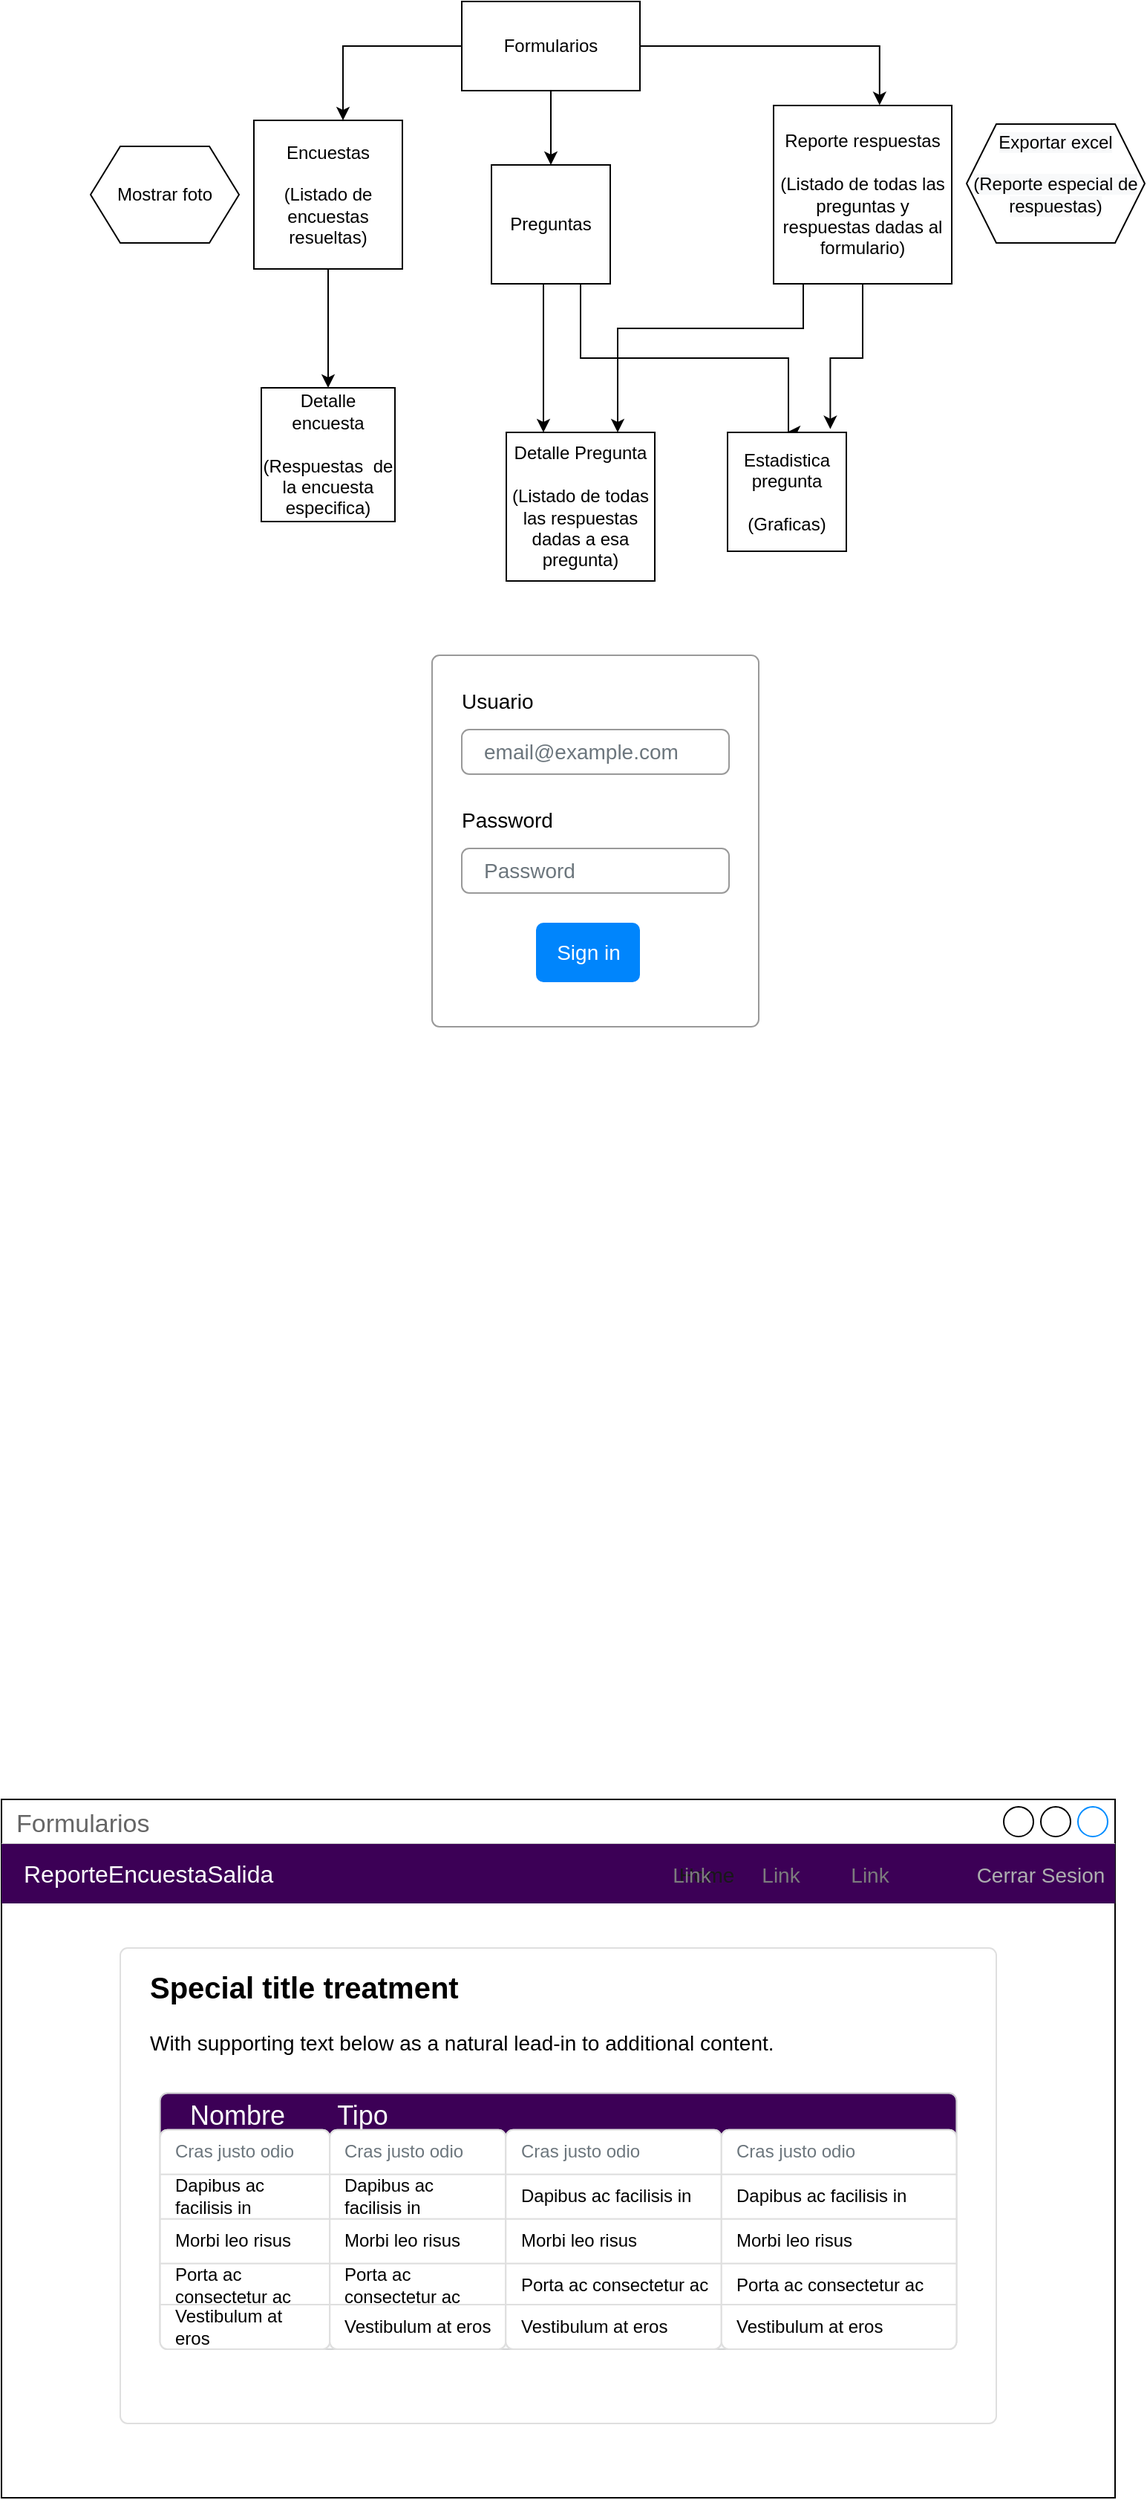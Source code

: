 <mxfile version="20.6.0" type="github">
  <diagram name="Page-1" id="l0SQyd_m2lvOKnKboJc1">
    <mxGraphModel dx="1535" dy="1784" grid="1" gridSize="10" guides="1" tooltips="1" connect="1" arrows="1" fold="1" page="1" pageScale="1" pageWidth="850" pageHeight="1100" math="0" shadow="0">
      <root>
        <mxCell id="0" />
        <mxCell id="1" parent="0" />
        <mxCell id="KwzWSuqjbP4NHNCwYeoH-3" style="edgeStyle=orthogonalEdgeStyle;rounded=0;orthogonalLoop=1;jettySize=auto;html=1;exitX=0.5;exitY=1;exitDx=0;exitDy=0;entryX=0.25;entryY=0;entryDx=0;entryDy=0;" edge="1" parent="1" source="5hcufTHVU9KcvH70T_6z-2" target="KwzWSuqjbP4NHNCwYeoH-1">
          <mxGeometry relative="1" as="geometry">
            <Array as="points">
              <mxPoint x="405" y="-890" />
            </Array>
          </mxGeometry>
        </mxCell>
        <mxCell id="KwzWSuqjbP4NHNCwYeoH-4" style="edgeStyle=orthogonalEdgeStyle;rounded=0;orthogonalLoop=1;jettySize=auto;html=1;exitX=0.75;exitY=1;exitDx=0;exitDy=0;entryX=0.5;entryY=0;entryDx=0;entryDy=0;" edge="1" parent="1" source="5hcufTHVU9KcvH70T_6z-2" target="KwzWSuqjbP4NHNCwYeoH-2">
          <mxGeometry relative="1" as="geometry">
            <mxPoint x="570" y="-800" as="targetPoint" />
            <Array as="points">
              <mxPoint x="430" y="-840" />
              <mxPoint x="570" y="-840" />
            </Array>
          </mxGeometry>
        </mxCell>
        <mxCell id="5hcufTHVU9KcvH70T_6z-2" value="Preguntas" style="whiteSpace=wrap;html=1;aspect=fixed;" parent="1" vertex="1">
          <mxGeometry x="370" y="-970" width="80" height="80" as="geometry" />
        </mxCell>
        <mxCell id="5hcufTHVU9KcvH70T_6z-7" style="edgeStyle=orthogonalEdgeStyle;rounded=0;orthogonalLoop=1;jettySize=auto;html=1;entryX=0.5;entryY=0;entryDx=0;entryDy=0;" parent="1" source="5hcufTHVU9KcvH70T_6z-3" target="5hcufTHVU9KcvH70T_6z-2" edge="1">
          <mxGeometry relative="1" as="geometry" />
        </mxCell>
        <mxCell id="5hcufTHVU9KcvH70T_6z-10" style="edgeStyle=orthogonalEdgeStyle;rounded=0;orthogonalLoop=1;jettySize=auto;html=1;entryX=0.6;entryY=0;entryDx=0;entryDy=0;entryPerimeter=0;" parent="1" source="5hcufTHVU9KcvH70T_6z-3" target="5hcufTHVU9KcvH70T_6z-4" edge="1">
          <mxGeometry relative="1" as="geometry" />
        </mxCell>
        <mxCell id="KwzWSuqjbP4NHNCwYeoH-7" style="edgeStyle=orthogonalEdgeStyle;rounded=0;orthogonalLoop=1;jettySize=auto;html=1;entryX=0.595;entryY=-0.002;entryDx=0;entryDy=0;entryPerimeter=0;" edge="1" parent="1" source="5hcufTHVU9KcvH70T_6z-3" target="KwzWSuqjbP4NHNCwYeoH-6">
          <mxGeometry relative="1" as="geometry" />
        </mxCell>
        <mxCell id="5hcufTHVU9KcvH70T_6z-3" value="Formularios" style="rounded=0;whiteSpace=wrap;html=1;" parent="1" vertex="1">
          <mxGeometry x="350" y="-1080" width="120" height="60" as="geometry" />
        </mxCell>
        <mxCell id="KwzWSuqjbP4NHNCwYeoH-8" style="edgeStyle=orthogonalEdgeStyle;rounded=0;orthogonalLoop=1;jettySize=auto;html=1;entryX=0.5;entryY=0;entryDx=0;entryDy=0;" edge="1" parent="1" source="5hcufTHVU9KcvH70T_6z-4" target="KwzWSuqjbP4NHNCwYeoH-5">
          <mxGeometry relative="1" as="geometry" />
        </mxCell>
        <mxCell id="5hcufTHVU9KcvH70T_6z-4" value="Encuestas&lt;br&gt;&lt;br&gt;(Listado de encuestas resueltas)" style="whiteSpace=wrap;html=1;aspect=fixed;" parent="1" vertex="1">
          <mxGeometry x="210" y="-1000" width="100" height="100" as="geometry" />
        </mxCell>
        <mxCell id="KwzWSuqjbP4NHNCwYeoH-1" value="Detalle Pregunta&lt;br&gt;&lt;br&gt;(Listado de todas las respuestas dadas a esa pregunta)" style="whiteSpace=wrap;html=1;aspect=fixed;" vertex="1" parent="1">
          <mxGeometry x="380" y="-790" width="100" height="100" as="geometry" />
        </mxCell>
        <mxCell id="KwzWSuqjbP4NHNCwYeoH-2" value="Estadistica pregunta&lt;br&gt;&lt;br&gt;(Graficas)&lt;br&gt;" style="whiteSpace=wrap;html=1;aspect=fixed;" vertex="1" parent="1">
          <mxGeometry x="529" y="-790" width="80" height="80" as="geometry" />
        </mxCell>
        <mxCell id="KwzWSuqjbP4NHNCwYeoH-5" value="Detalle encuesta&lt;br&gt;&lt;br&gt;(Respuestas&amp;nbsp; de la encuesta especifica)" style="whiteSpace=wrap;html=1;aspect=fixed;" vertex="1" parent="1">
          <mxGeometry x="215" y="-820" width="90" height="90" as="geometry" />
        </mxCell>
        <mxCell id="KwzWSuqjbP4NHNCwYeoH-11" style="edgeStyle=orthogonalEdgeStyle;rounded=0;orthogonalLoop=1;jettySize=auto;html=1;entryX=0.75;entryY=0;entryDx=0;entryDy=0;" edge="1" parent="1" source="KwzWSuqjbP4NHNCwYeoH-6" target="KwzWSuqjbP4NHNCwYeoH-1">
          <mxGeometry relative="1" as="geometry">
            <mxPoint x="460" y="-800" as="targetPoint" />
            <Array as="points">
              <mxPoint x="580" y="-860" />
              <mxPoint x="455" y="-860" />
            </Array>
          </mxGeometry>
        </mxCell>
        <mxCell id="KwzWSuqjbP4NHNCwYeoH-12" style="edgeStyle=orthogonalEdgeStyle;rounded=0;orthogonalLoop=1;jettySize=auto;html=1;entryX=0.865;entryY=-0.028;entryDx=0;entryDy=0;entryPerimeter=0;" edge="1" parent="1" source="KwzWSuqjbP4NHNCwYeoH-6" target="KwzWSuqjbP4NHNCwYeoH-2">
          <mxGeometry relative="1" as="geometry">
            <Array as="points">
              <mxPoint x="620" y="-840" />
              <mxPoint x="598" y="-840" />
            </Array>
          </mxGeometry>
        </mxCell>
        <mxCell id="KwzWSuqjbP4NHNCwYeoH-6" value="Reporte respuestas&lt;br&gt;&lt;br&gt;(Listado de todas las preguntas y respuestas dadas al formulario)" style="whiteSpace=wrap;html=1;aspect=fixed;" vertex="1" parent="1">
          <mxGeometry x="560" y="-1010" width="120" height="120" as="geometry" />
        </mxCell>
        <mxCell id="KwzWSuqjbP4NHNCwYeoH-16" value="&#xa;&lt;span style=&quot;color: rgb(0, 0, 0); font-family: Helvetica; font-size: 12px; font-style: normal; font-variant-ligatures: normal; font-variant-caps: normal; font-weight: 400; letter-spacing: normal; orphans: 2; text-align: center; text-indent: 0px; text-transform: none; widows: 2; word-spacing: 0px; -webkit-text-stroke-width: 0px; background-color: rgb(248, 249, 250); text-decoration-thickness: initial; text-decoration-style: initial; text-decoration-color: initial; float: none; display: inline !important;&quot;&gt;Exportar excel&lt;/span&gt;&lt;br style=&quot;color: rgb(0, 0, 0); font-family: Helvetica; font-size: 12px; font-style: normal; font-variant-ligatures: normal; font-variant-caps: normal; font-weight: 400; letter-spacing: normal; orphans: 2; text-align: center; text-indent: 0px; text-transform: none; widows: 2; word-spacing: 0px; -webkit-text-stroke-width: 0px; background-color: rgb(248, 249, 250); text-decoration-thickness: initial; text-decoration-style: initial; text-decoration-color: initial;&quot;&gt;&lt;br style=&quot;color: rgb(0, 0, 0); font-family: Helvetica; font-size: 12px; font-style: normal; font-variant-ligatures: normal; font-variant-caps: normal; font-weight: 400; letter-spacing: normal; orphans: 2; text-align: center; text-indent: 0px; text-transform: none; widows: 2; word-spacing: 0px; -webkit-text-stroke-width: 0px; background-color: rgb(248, 249, 250); text-decoration-thickness: initial; text-decoration-style: initial; text-decoration-color: initial;&quot;&gt;&lt;span style=&quot;color: rgb(0, 0, 0); font-family: Helvetica; font-size: 12px; font-style: normal; font-variant-ligatures: normal; font-variant-caps: normal; font-weight: 400; letter-spacing: normal; orphans: 2; text-align: center; text-indent: 0px; text-transform: none; widows: 2; word-spacing: 0px; -webkit-text-stroke-width: 0px; background-color: rgb(248, 249, 250); text-decoration-thickness: initial; text-decoration-style: initial; text-decoration-color: initial; float: none; display: inline !important;&quot;&gt;(Reporte especial de respuestas)&lt;/span&gt;&#xa;&#xa;" style="shape=hexagon;perimeter=hexagonPerimeter2;whiteSpace=wrap;html=1;fixedSize=1;" vertex="1" parent="1">
          <mxGeometry x="690" y="-997.5" width="120" height="80" as="geometry" />
        </mxCell>
        <mxCell id="KwzWSuqjbP4NHNCwYeoH-17" value="Mostrar foto" style="shape=hexagon;perimeter=hexagonPerimeter2;whiteSpace=wrap;html=1;fixedSize=1;" vertex="1" parent="1">
          <mxGeometry x="100" y="-982.5" width="100" height="65" as="geometry" />
        </mxCell>
        <mxCell id="KwzWSuqjbP4NHNCwYeoH-31" value="Formularios" style="strokeWidth=1;shadow=0;dashed=0;align=center;html=1;shape=mxgraph.mockup.containers.window;align=left;verticalAlign=top;spacingLeft=8;strokeColor2=#008cff;strokeColor3=#c4c4c4;fontColor=#666666;mainText=;fontSize=17;labelBackgroundColor=none;" vertex="1" parent="1">
          <mxGeometry x="40" y="130" width="750" height="470" as="geometry" />
        </mxCell>
        <mxCell id="KwzWSuqjbP4NHNCwYeoH-51" value="" style="html=1;shadow=0;dashed=0;shape=mxgraph.bootstrap.rrect;rSize=5;fillColor=#ffffff;strokeColor=#999999;" vertex="1" parent="1">
          <mxGeometry x="330" y="-640" width="220" height="250" as="geometry" />
        </mxCell>
        <mxCell id="KwzWSuqjbP4NHNCwYeoH-52" value="Usuario" style="fillColor=none;strokeColor=none;align=left;spacing=20;fontSize=14;" vertex="1" parent="KwzWSuqjbP4NHNCwYeoH-51">
          <mxGeometry width="220" height="40" relative="1" as="geometry">
            <mxPoint y="10" as="offset" />
          </mxGeometry>
        </mxCell>
        <mxCell id="KwzWSuqjbP4NHNCwYeoH-53" value="email@example.com" style="html=1;shadow=0;dashed=0;shape=mxgraph.bootstrap.rrect;rSize=5;fillColor=none;strokeColor=#999999;align=left;spacing=15;fontSize=14;fontColor=#6C767D;" vertex="1" parent="KwzWSuqjbP4NHNCwYeoH-51">
          <mxGeometry width="180" height="30" relative="1" as="geometry">
            <mxPoint x="20" y="50" as="offset" />
          </mxGeometry>
        </mxCell>
        <mxCell id="KwzWSuqjbP4NHNCwYeoH-54" value="Password" style="fillColor=none;strokeColor=none;align=left;spacing=20;fontSize=14;" vertex="1" parent="KwzWSuqjbP4NHNCwYeoH-51">
          <mxGeometry width="220" height="40" relative="1" as="geometry">
            <mxPoint y="90" as="offset" />
          </mxGeometry>
        </mxCell>
        <mxCell id="KwzWSuqjbP4NHNCwYeoH-55" value="Password" style="html=1;shadow=0;dashed=0;shape=mxgraph.bootstrap.rrect;rSize=5;fillColor=none;strokeColor=#999999;align=left;spacing=15;fontSize=14;fontColor=#6C767D;" vertex="1" parent="KwzWSuqjbP4NHNCwYeoH-51">
          <mxGeometry width="180" height="30" relative="1" as="geometry">
            <mxPoint x="20" y="130" as="offset" />
          </mxGeometry>
        </mxCell>
        <mxCell id="KwzWSuqjbP4NHNCwYeoH-57" value="Sign in" style="html=1;shadow=0;dashed=0;shape=mxgraph.bootstrap.rrect;rSize=5;fillColor=#0085FC;strokeColor=none;align=center;fontSize=14;fontColor=#FFFFFF;" vertex="1" parent="KwzWSuqjbP4NHNCwYeoH-51">
          <mxGeometry width="70" height="40" relative="1" as="geometry">
            <mxPoint x="70" y="180" as="offset" />
          </mxGeometry>
        </mxCell>
        <mxCell id="KwzWSuqjbP4NHNCwYeoH-95" value="" style="html=1;shadow=0;dashed=0;shape=mxgraph.bootstrap.rrect;rSize=5;strokeColor=#DFDFDF;html=1;whiteSpace=wrap;fillColor=#FFFFFF;fontColor=#000000;" vertex="1" parent="1">
          <mxGeometry x="120" y="230" width="590" height="320" as="geometry" />
        </mxCell>
        <mxCell id="KwzWSuqjbP4NHNCwYeoH-97" value="&lt;b&gt;&lt;font style=&quot;font-size: 20px&quot;&gt;Special title treatment&lt;/font&gt;&lt;/b&gt;&lt;br style=&quot;font-size: 14px&quot;&gt;&lt;br style=&quot;font-size: 14px&quot;&gt;With supporting text below as a natural lead-in to additional content." style="perimeter=none;html=1;whiteSpace=wrap;fillColor=none;strokeColor=none;resizeWidth=1;verticalAlign=top;align=left;spacing=20;spacingTop=-10;fontSize=14;" vertex="1" parent="KwzWSuqjbP4NHNCwYeoH-95">
          <mxGeometry width="590.0" height="120" relative="1" as="geometry">
            <mxPoint as="offset" />
          </mxGeometry>
        </mxCell>
        <mxCell id="KwzWSuqjbP4NHNCwYeoH-61" value="" style="html=1;shadow=0;dashed=0;shape=mxgraph.bootstrap.rrect;rSize=5;strokeColor=#D2D3D4;html=1;whiteSpace=wrap;fillColor=#F8F9FA;fontColor=#212529;verticalAlign=bottom;align=left;spacing=20;spacingBottom=0;fontSize=14;" vertex="1" parent="KwzWSuqjbP4NHNCwYeoH-95">
          <mxGeometry x="26.82" y="97.78" width="536.36" height="172.22" as="geometry" />
        </mxCell>
        <mxCell id="KwzWSuqjbP4NHNCwYeoH-62" value="&lt;span style=&quot;&quot;&gt;Nombre&amp;nbsp;&lt;span style=&quot;white-space: pre;&quot;&gt;	&lt;/span&gt;&lt;span style=&quot;white-space: pre;&quot;&gt;	&lt;/span&gt;&amp;nbsp; &amp;nbsp;&lt;/span&gt;&lt;span style=&quot;&quot;&gt;&amp;nbsp;Tipo&lt;/span&gt;&lt;span style=&quot;&quot;&gt;&amp;nbsp;&lt;/span&gt;&lt;span style=&quot;&quot;&gt;	&lt;/span&gt;&amp;nbsp; &amp;nbsp;&lt;span style=&quot;white-space: pre;&quot;&gt;	&lt;/span&gt;&amp;nbsp; &amp;nbsp; &amp;nbsp;&lt;span style=&quot;&quot;&gt;&lt;/span&gt;" style="html=1;shadow=0;dashed=0;shape=mxgraph.bootstrap.topButton;rSize=5;perimeter=none;whiteSpace=wrap;fillColor=#3c0056;strokeColor=#D2D3D4;fontColor=white;resizeWidth=1;fontSize=18;align=left;spacing=20;" vertex="1" parent="KwzWSuqjbP4NHNCwYeoH-61">
          <mxGeometry width="536.36" height="30" relative="1" as="geometry">
            <mxPoint as="offset" />
          </mxGeometry>
        </mxCell>
        <mxCell id="KwzWSuqjbP4NHNCwYeoH-63" value="" style="html=1;shadow=0;dashed=0;shape=mxgraph.bootstrap.rrect;rSize=5;strokeColor=#DFDFDF;html=1;whiteSpace=wrap;fillColor=#FFFFFF;fontColor=#000000;" vertex="1" parent="KwzWSuqjbP4NHNCwYeoH-61">
          <mxGeometry y="24.603" width="114.306" height="147.617" as="geometry" />
        </mxCell>
        <mxCell id="KwzWSuqjbP4NHNCwYeoH-64" value="Cras justo odio" style="html=1;shadow=0;dashed=0;shape=mxgraph.bootstrap.topButton;rSize=5;strokeColor=inherit;fillColor=#ffffff;fontColor=#6C767D;perimeter=none;whiteSpace=wrap;resizeWidth=1;align=left;spacing=10;" vertex="1" parent="KwzWSuqjbP4NHNCwYeoH-63">
          <mxGeometry width="114.306" height="30" relative="1" as="geometry" />
        </mxCell>
        <mxCell id="KwzWSuqjbP4NHNCwYeoH-65" value="Dapibus ac facilisis in" style="strokeColor=inherit;fillColor=inherit;gradientColor=inherit;fontColor=inherit;html=1;shadow=0;dashed=0;perimeter=none;whiteSpace=wrap;resizeWidth=1;align=left;spacing=10;" vertex="1" parent="KwzWSuqjbP4NHNCwYeoH-63">
          <mxGeometry width="114.306" height="30" relative="1" as="geometry">
            <mxPoint y="30" as="offset" />
          </mxGeometry>
        </mxCell>
        <mxCell id="KwzWSuqjbP4NHNCwYeoH-66" value="Morbi leo risus" style="strokeColor=inherit;fillColor=inherit;gradientColor=inherit;fontColor=inherit;html=1;shadow=0;dashed=0;perimeter=none;whiteSpace=wrap;resizeWidth=1;align=left;spacing=10;" vertex="1" parent="KwzWSuqjbP4NHNCwYeoH-63">
          <mxGeometry width="114.306" height="30" relative="1" as="geometry">
            <mxPoint y="60" as="offset" />
          </mxGeometry>
        </mxCell>
        <mxCell id="KwzWSuqjbP4NHNCwYeoH-67" value="Porta ac consectetur ac" style="strokeColor=inherit;fillColor=inherit;gradientColor=inherit;fontColor=inherit;html=1;shadow=0;dashed=0;perimeter=none;whiteSpace=wrap;resizeWidth=1;align=left;spacing=10;" vertex="1" parent="KwzWSuqjbP4NHNCwYeoH-63">
          <mxGeometry width="114.306" height="30" relative="1" as="geometry">
            <mxPoint y="90" as="offset" />
          </mxGeometry>
        </mxCell>
        <mxCell id="KwzWSuqjbP4NHNCwYeoH-68" value="Vestibulum at eros" style="strokeColor=inherit;fillColor=inherit;gradientColor=inherit;fontColor=inherit;html=1;shadow=0;dashed=0;shape=mxgraph.bootstrap.bottomButton;rSize=5;perimeter=none;whiteSpace=wrap;resizeWidth=1;resizeHeight=0;align=left;spacing=10;" vertex="1" parent="KwzWSuqjbP4NHNCwYeoH-63">
          <mxGeometry y="1" width="114.306" height="30" relative="1" as="geometry">
            <mxPoint y="-30" as="offset" />
          </mxGeometry>
        </mxCell>
        <mxCell id="KwzWSuqjbP4NHNCwYeoH-69" value="" style="html=1;shadow=0;dashed=0;shape=mxgraph.bootstrap.rrect;rSize=5;strokeColor=#DFDFDF;html=1;whiteSpace=wrap;fillColor=#FFFFFF;fontColor=#000000;" vertex="1" parent="KwzWSuqjbP4NHNCwYeoH-61">
          <mxGeometry x="114.306" y="24.603" width="118.518" height="147.617" as="geometry" />
        </mxCell>
        <mxCell id="KwzWSuqjbP4NHNCwYeoH-70" value="Cras justo odio" style="html=1;shadow=0;dashed=0;shape=mxgraph.bootstrap.topButton;rSize=5;strokeColor=inherit;fillColor=#ffffff;fontColor=#6C767D;perimeter=none;whiteSpace=wrap;resizeWidth=1;align=left;spacing=10;" vertex="1" parent="KwzWSuqjbP4NHNCwYeoH-69">
          <mxGeometry width="118.518" height="30" relative="1" as="geometry" />
        </mxCell>
        <mxCell id="KwzWSuqjbP4NHNCwYeoH-71" value="Dapibus ac facilisis in" style="strokeColor=inherit;fillColor=inherit;gradientColor=inherit;fontColor=inherit;html=1;shadow=0;dashed=0;perimeter=none;whiteSpace=wrap;resizeWidth=1;align=left;spacing=10;" vertex="1" parent="KwzWSuqjbP4NHNCwYeoH-69">
          <mxGeometry width="118.518" height="30" relative="1" as="geometry">
            <mxPoint y="30" as="offset" />
          </mxGeometry>
        </mxCell>
        <mxCell id="KwzWSuqjbP4NHNCwYeoH-72" value="Morbi leo risus" style="strokeColor=inherit;fillColor=inherit;gradientColor=inherit;fontColor=inherit;html=1;shadow=0;dashed=0;perimeter=none;whiteSpace=wrap;resizeWidth=1;align=left;spacing=10;" vertex="1" parent="KwzWSuqjbP4NHNCwYeoH-69">
          <mxGeometry width="118.518" height="30" relative="1" as="geometry">
            <mxPoint y="60" as="offset" />
          </mxGeometry>
        </mxCell>
        <mxCell id="KwzWSuqjbP4NHNCwYeoH-73" value="Porta ac consectetur ac" style="strokeColor=inherit;fillColor=inherit;gradientColor=inherit;fontColor=inherit;html=1;shadow=0;dashed=0;perimeter=none;whiteSpace=wrap;resizeWidth=1;align=left;spacing=10;" vertex="1" parent="KwzWSuqjbP4NHNCwYeoH-69">
          <mxGeometry width="118.518" height="30" relative="1" as="geometry">
            <mxPoint y="90" as="offset" />
          </mxGeometry>
        </mxCell>
        <mxCell id="KwzWSuqjbP4NHNCwYeoH-74" value="Vestibulum at eros" style="strokeColor=inherit;fillColor=inherit;gradientColor=inherit;fontColor=inherit;html=1;shadow=0;dashed=0;shape=mxgraph.bootstrap.bottomButton;rSize=5;perimeter=none;whiteSpace=wrap;resizeWidth=1;resizeHeight=0;align=left;spacing=10;" vertex="1" parent="KwzWSuqjbP4NHNCwYeoH-69">
          <mxGeometry y="1" width="118.518" height="30" relative="1" as="geometry">
            <mxPoint y="-30" as="offset" />
          </mxGeometry>
        </mxCell>
        <mxCell id="KwzWSuqjbP4NHNCwYeoH-75" value="" style="html=1;shadow=0;dashed=0;shape=mxgraph.bootstrap.rrect;rSize=5;strokeColor=#DFDFDF;html=1;whiteSpace=wrap;fillColor=#FFFFFF;fontColor=#000000;" vertex="1" parent="KwzWSuqjbP4NHNCwYeoH-61">
          <mxGeometry x="232.824" y="24.603" width="145.266" height="147.617" as="geometry" />
        </mxCell>
        <mxCell id="KwzWSuqjbP4NHNCwYeoH-76" value="Cras justo odio" style="html=1;shadow=0;dashed=0;shape=mxgraph.bootstrap.topButton;rSize=5;strokeColor=inherit;fillColor=#ffffff;fontColor=#6C767D;perimeter=none;whiteSpace=wrap;resizeWidth=1;align=left;spacing=10;" vertex="1" parent="KwzWSuqjbP4NHNCwYeoH-75">
          <mxGeometry width="145.266" height="30" relative="1" as="geometry" />
        </mxCell>
        <mxCell id="KwzWSuqjbP4NHNCwYeoH-77" value="Dapibus ac facilisis in" style="strokeColor=inherit;fillColor=inherit;gradientColor=inherit;fontColor=inherit;html=1;shadow=0;dashed=0;perimeter=none;whiteSpace=wrap;resizeWidth=1;align=left;spacing=10;" vertex="1" parent="KwzWSuqjbP4NHNCwYeoH-75">
          <mxGeometry width="145.266" height="30" relative="1" as="geometry">
            <mxPoint y="30" as="offset" />
          </mxGeometry>
        </mxCell>
        <mxCell id="KwzWSuqjbP4NHNCwYeoH-78" value="Morbi leo risus" style="strokeColor=inherit;fillColor=inherit;gradientColor=inherit;fontColor=inherit;html=1;shadow=0;dashed=0;perimeter=none;whiteSpace=wrap;resizeWidth=1;align=left;spacing=10;" vertex="1" parent="KwzWSuqjbP4NHNCwYeoH-75">
          <mxGeometry width="145.266" height="30" relative="1" as="geometry">
            <mxPoint y="60" as="offset" />
          </mxGeometry>
        </mxCell>
        <mxCell id="KwzWSuqjbP4NHNCwYeoH-79" value="Porta ac consectetur ac" style="strokeColor=inherit;fillColor=inherit;gradientColor=inherit;fontColor=inherit;html=1;shadow=0;dashed=0;perimeter=none;whiteSpace=wrap;resizeWidth=1;align=left;spacing=10;" vertex="1" parent="KwzWSuqjbP4NHNCwYeoH-75">
          <mxGeometry width="145.266" height="30" relative="1" as="geometry">
            <mxPoint y="90" as="offset" />
          </mxGeometry>
        </mxCell>
        <mxCell id="KwzWSuqjbP4NHNCwYeoH-80" value="Vestibulum at eros" style="strokeColor=inherit;fillColor=inherit;gradientColor=inherit;fontColor=inherit;html=1;shadow=0;dashed=0;shape=mxgraph.bootstrap.bottomButton;rSize=5;perimeter=none;whiteSpace=wrap;resizeWidth=1;resizeHeight=0;align=left;spacing=10;" vertex="1" parent="KwzWSuqjbP4NHNCwYeoH-75">
          <mxGeometry y="1" width="145.266" height="30" relative="1" as="geometry">
            <mxPoint y="-30" as="offset" />
          </mxGeometry>
        </mxCell>
        <mxCell id="KwzWSuqjbP4NHNCwYeoH-83" value="" style="html=1;shadow=0;dashed=0;shape=mxgraph.bootstrap.rrect;rSize=5;strokeColor=#DFDFDF;html=1;whiteSpace=wrap;fillColor=#FFFFFF;fontColor=#000000;" vertex="1" parent="KwzWSuqjbP4NHNCwYeoH-61">
          <mxGeometry x="378.09" y="24.603" width="158.27" height="147.617" as="geometry" />
        </mxCell>
        <mxCell id="KwzWSuqjbP4NHNCwYeoH-84" value="Cras justo odio" style="html=1;shadow=0;dashed=0;shape=mxgraph.bootstrap.topButton;rSize=5;strokeColor=inherit;fillColor=#ffffff;fontColor=#6C767D;perimeter=none;whiteSpace=wrap;resizeWidth=1;align=left;spacing=10;" vertex="1" parent="KwzWSuqjbP4NHNCwYeoH-83">
          <mxGeometry width="158.27" height="30" relative="1" as="geometry" />
        </mxCell>
        <mxCell id="KwzWSuqjbP4NHNCwYeoH-85" value="Dapibus ac facilisis in" style="strokeColor=inherit;fillColor=inherit;gradientColor=inherit;fontColor=inherit;html=1;shadow=0;dashed=0;perimeter=none;whiteSpace=wrap;resizeWidth=1;align=left;spacing=10;" vertex="1" parent="KwzWSuqjbP4NHNCwYeoH-83">
          <mxGeometry width="158.27" height="30" relative="1" as="geometry">
            <mxPoint y="30" as="offset" />
          </mxGeometry>
        </mxCell>
        <mxCell id="KwzWSuqjbP4NHNCwYeoH-86" value="Morbi leo risus" style="strokeColor=inherit;fillColor=inherit;gradientColor=inherit;fontColor=inherit;html=1;shadow=0;dashed=0;perimeter=none;whiteSpace=wrap;resizeWidth=1;align=left;spacing=10;" vertex="1" parent="KwzWSuqjbP4NHNCwYeoH-83">
          <mxGeometry width="158.27" height="30" relative="1" as="geometry">
            <mxPoint y="60" as="offset" />
          </mxGeometry>
        </mxCell>
        <mxCell id="KwzWSuqjbP4NHNCwYeoH-87" value="Porta ac consectetur ac" style="strokeColor=inherit;fillColor=inherit;gradientColor=inherit;fontColor=inherit;html=1;shadow=0;dashed=0;perimeter=none;whiteSpace=wrap;resizeWidth=1;align=left;spacing=10;" vertex="1" parent="KwzWSuqjbP4NHNCwYeoH-83">
          <mxGeometry width="158.27" height="30" relative="1" as="geometry">
            <mxPoint y="90" as="offset" />
          </mxGeometry>
        </mxCell>
        <mxCell id="KwzWSuqjbP4NHNCwYeoH-88" value="Vestibulum at eros" style="strokeColor=inherit;fillColor=inherit;gradientColor=inherit;fontColor=inherit;html=1;shadow=0;dashed=0;shape=mxgraph.bootstrap.bottomButton;rSize=5;perimeter=none;whiteSpace=wrap;resizeWidth=1;resizeHeight=0;align=left;spacing=10;" vertex="1" parent="KwzWSuqjbP4NHNCwYeoH-83">
          <mxGeometry y="1" width="158.27" height="30" relative="1" as="geometry">
            <mxPoint y="-30" as="offset" />
          </mxGeometry>
        </mxCell>
        <mxCell id="KwzWSuqjbP4NHNCwYeoH-100" value="ReporteEncuestaSalida" style="html=1;shadow=0;dashed=0;fillColor=#3c0056;strokeColor=none;fontSize=16;fontColor=white;align=left;spacing=15;" vertex="1" parent="1">
          <mxGeometry x="40" y="160" width="750" height="40" as="geometry" />
        </mxCell>
        <mxCell id="KwzWSuqjbP4NHNCwYeoH-101" value="Home" style="fillColor=none;strokeColor=none;fontSize=14;fontColor=#181819;align=center;" vertex="1" parent="KwzWSuqjbP4NHNCwYeoH-100">
          <mxGeometry width="70" height="20" relative="1" as="geometry">
            <mxPoint x="440" y="10" as="offset" />
          </mxGeometry>
        </mxCell>
        <mxCell id="KwzWSuqjbP4NHNCwYeoH-102" value="Link" style="fillColor=none;strokeColor=none;fontSize=14;fontColor=#7C7C7D;align=center;" vertex="1" parent="KwzWSuqjbP4NHNCwYeoH-100">
          <mxGeometry width="50" height="20" relative="1" as="geometry">
            <mxPoint x="500" y="10" as="offset" />
          </mxGeometry>
        </mxCell>
        <mxCell id="KwzWSuqjbP4NHNCwYeoH-105" value="Cerrar Sesion" style="fillColor=none;strokeColor=none;fontSize=14;fontColor=#ADAEAF;align=center;" vertex="1" parent="KwzWSuqjbP4NHNCwYeoH-100">
          <mxGeometry width="80" height="20" relative="1" as="geometry">
            <mxPoint x="660" y="10" as="offset" />
          </mxGeometry>
        </mxCell>
        <mxCell id="KwzWSuqjbP4NHNCwYeoH-113" value="Link" style="fillColor=none;strokeColor=none;fontSize=14;fontColor=#7C7C7D;align=center;" vertex="1" parent="KwzWSuqjbP4NHNCwYeoH-100">
          <mxGeometry x="560" y="10" width="50" height="20" as="geometry" />
        </mxCell>
        <mxCell id="KwzWSuqjbP4NHNCwYeoH-114" value="Link" style="fillColor=none;strokeColor=none;fontSize=14;fontColor=#7C7C7D;align=center;" vertex="1" parent="KwzWSuqjbP4NHNCwYeoH-100">
          <mxGeometry x="440" y="10" width="50" height="20" as="geometry" />
        </mxCell>
      </root>
    </mxGraphModel>
  </diagram>
</mxfile>
